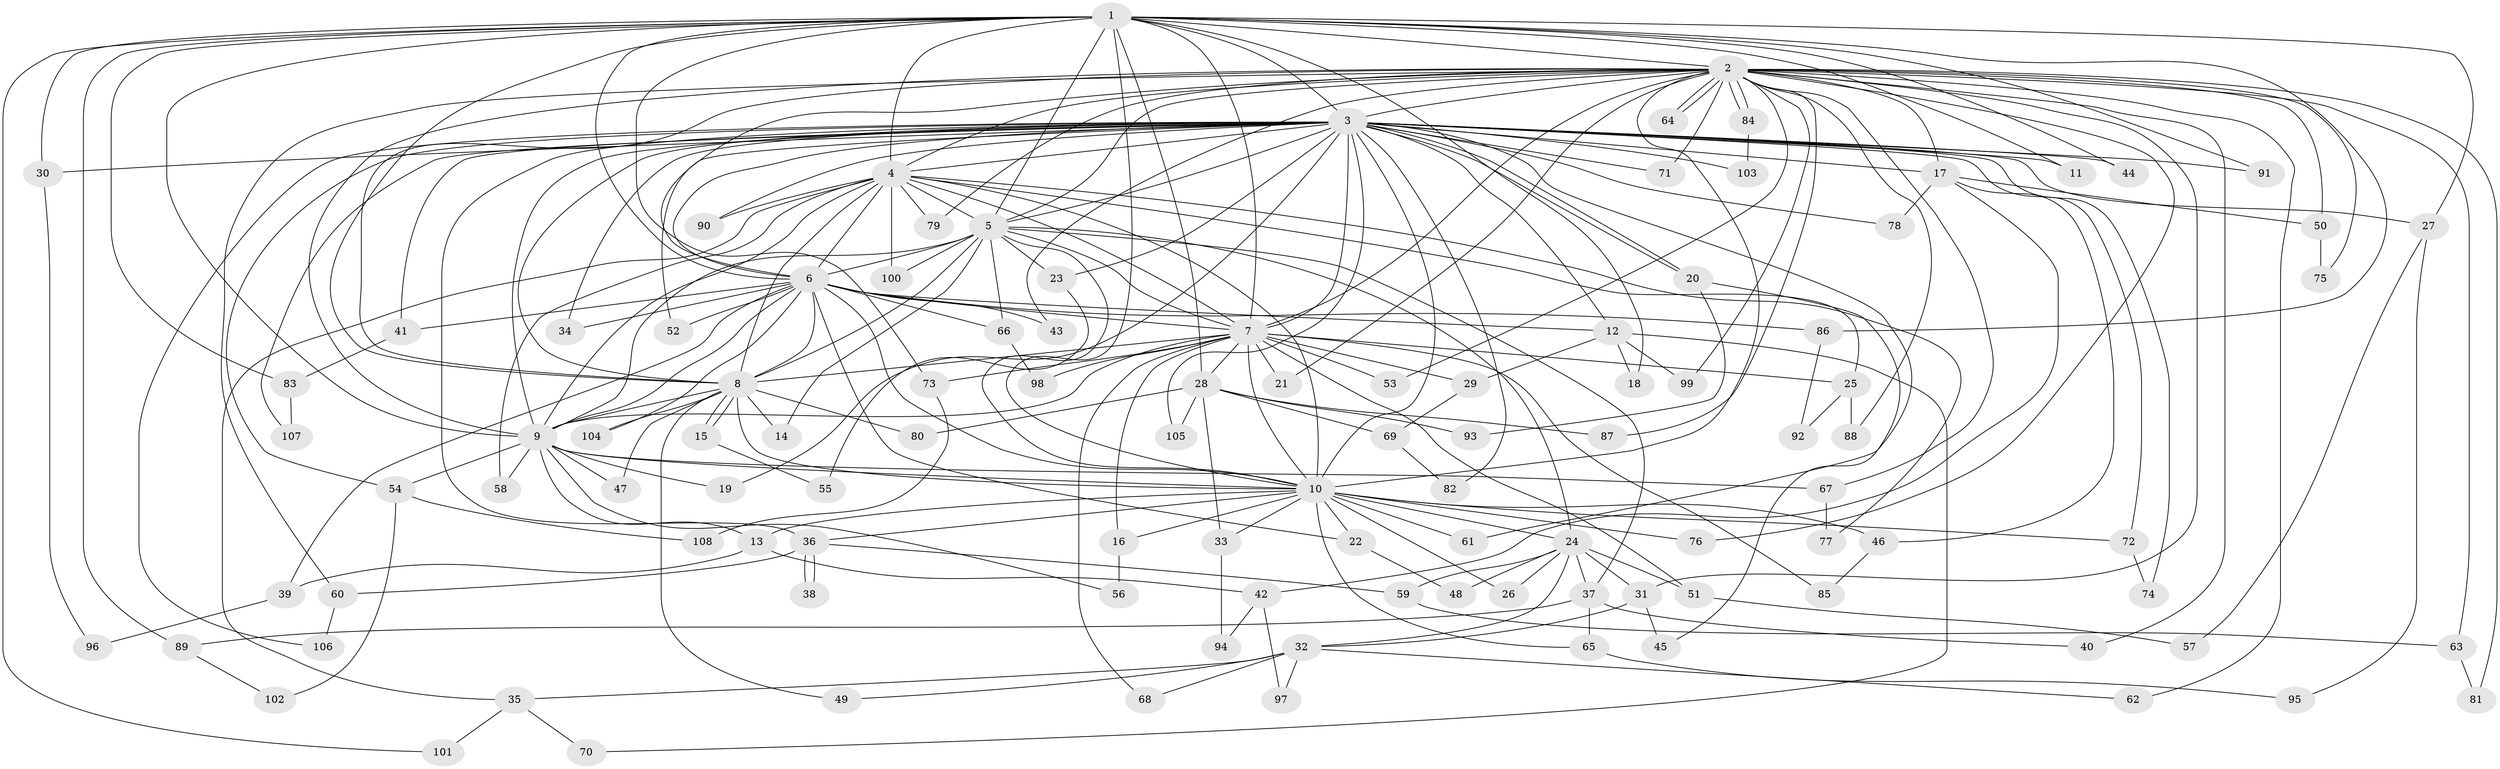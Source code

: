 // Generated by graph-tools (version 1.1) at 2025/44/03/09/25 04:44:23]
// undirected, 108 vertices, 241 edges
graph export_dot {
graph [start="1"]
  node [color=gray90,style=filled];
  1;
  2;
  3;
  4;
  5;
  6;
  7;
  8;
  9;
  10;
  11;
  12;
  13;
  14;
  15;
  16;
  17;
  18;
  19;
  20;
  21;
  22;
  23;
  24;
  25;
  26;
  27;
  28;
  29;
  30;
  31;
  32;
  33;
  34;
  35;
  36;
  37;
  38;
  39;
  40;
  41;
  42;
  43;
  44;
  45;
  46;
  47;
  48;
  49;
  50;
  51;
  52;
  53;
  54;
  55;
  56;
  57;
  58;
  59;
  60;
  61;
  62;
  63;
  64;
  65;
  66;
  67;
  68;
  69;
  70;
  71;
  72;
  73;
  74;
  75;
  76;
  77;
  78;
  79;
  80;
  81;
  82;
  83;
  84;
  85;
  86;
  87;
  88;
  89;
  90;
  91;
  92;
  93;
  94;
  95;
  96;
  97;
  98;
  99;
  100;
  101;
  102;
  103;
  104;
  105;
  106;
  107;
  108;
  1 -- 2;
  1 -- 3;
  1 -- 4;
  1 -- 5;
  1 -- 6;
  1 -- 7;
  1 -- 8;
  1 -- 9;
  1 -- 10;
  1 -- 11;
  1 -- 18;
  1 -- 27;
  1 -- 28;
  1 -- 30;
  1 -- 44;
  1 -- 73;
  1 -- 83;
  1 -- 86;
  1 -- 89;
  1 -- 91;
  1 -- 101;
  2 -- 3;
  2 -- 4;
  2 -- 5;
  2 -- 6;
  2 -- 7;
  2 -- 8;
  2 -- 9;
  2 -- 10;
  2 -- 17;
  2 -- 21;
  2 -- 31;
  2 -- 40;
  2 -- 43;
  2 -- 50;
  2 -- 53;
  2 -- 60;
  2 -- 62;
  2 -- 63;
  2 -- 64;
  2 -- 64;
  2 -- 67;
  2 -- 71;
  2 -- 75;
  2 -- 76;
  2 -- 79;
  2 -- 81;
  2 -- 84;
  2 -- 84;
  2 -- 87;
  2 -- 88;
  2 -- 99;
  3 -- 4;
  3 -- 5;
  3 -- 6;
  3 -- 7;
  3 -- 8;
  3 -- 9;
  3 -- 10;
  3 -- 11;
  3 -- 12;
  3 -- 17;
  3 -- 19;
  3 -- 20;
  3 -- 20;
  3 -- 23;
  3 -- 27;
  3 -- 30;
  3 -- 34;
  3 -- 36;
  3 -- 41;
  3 -- 44;
  3 -- 52;
  3 -- 54;
  3 -- 61;
  3 -- 71;
  3 -- 72;
  3 -- 74;
  3 -- 78;
  3 -- 82;
  3 -- 90;
  3 -- 91;
  3 -- 103;
  3 -- 105;
  3 -- 106;
  3 -- 107;
  4 -- 5;
  4 -- 6;
  4 -- 7;
  4 -- 8;
  4 -- 9;
  4 -- 10;
  4 -- 25;
  4 -- 35;
  4 -- 58;
  4 -- 77;
  4 -- 79;
  4 -- 90;
  4 -- 100;
  5 -- 6;
  5 -- 7;
  5 -- 8;
  5 -- 9;
  5 -- 10;
  5 -- 14;
  5 -- 23;
  5 -- 24;
  5 -- 37;
  5 -- 66;
  5 -- 100;
  6 -- 7;
  6 -- 8;
  6 -- 9;
  6 -- 10;
  6 -- 12;
  6 -- 22;
  6 -- 34;
  6 -- 39;
  6 -- 41;
  6 -- 43;
  6 -- 52;
  6 -- 66;
  6 -- 86;
  6 -- 104;
  7 -- 8;
  7 -- 9;
  7 -- 10;
  7 -- 16;
  7 -- 21;
  7 -- 25;
  7 -- 28;
  7 -- 29;
  7 -- 51;
  7 -- 53;
  7 -- 68;
  7 -- 73;
  7 -- 85;
  7 -- 98;
  8 -- 9;
  8 -- 10;
  8 -- 14;
  8 -- 15;
  8 -- 15;
  8 -- 47;
  8 -- 49;
  8 -- 80;
  8 -- 104;
  9 -- 10;
  9 -- 13;
  9 -- 19;
  9 -- 47;
  9 -- 54;
  9 -- 56;
  9 -- 58;
  9 -- 67;
  10 -- 13;
  10 -- 16;
  10 -- 22;
  10 -- 24;
  10 -- 26;
  10 -- 33;
  10 -- 36;
  10 -- 46;
  10 -- 61;
  10 -- 65;
  10 -- 72;
  10 -- 76;
  12 -- 18;
  12 -- 29;
  12 -- 70;
  12 -- 99;
  13 -- 39;
  13 -- 42;
  15 -- 55;
  16 -- 56;
  17 -- 42;
  17 -- 46;
  17 -- 50;
  17 -- 78;
  20 -- 45;
  20 -- 93;
  22 -- 48;
  23 -- 55;
  24 -- 26;
  24 -- 31;
  24 -- 32;
  24 -- 37;
  24 -- 48;
  24 -- 51;
  24 -- 59;
  25 -- 88;
  25 -- 92;
  27 -- 57;
  27 -- 95;
  28 -- 33;
  28 -- 69;
  28 -- 80;
  28 -- 87;
  28 -- 93;
  28 -- 105;
  29 -- 69;
  30 -- 96;
  31 -- 32;
  31 -- 45;
  32 -- 35;
  32 -- 49;
  32 -- 62;
  32 -- 68;
  32 -- 97;
  33 -- 94;
  35 -- 70;
  35 -- 101;
  36 -- 38;
  36 -- 38;
  36 -- 59;
  36 -- 60;
  37 -- 40;
  37 -- 65;
  37 -- 89;
  39 -- 96;
  41 -- 83;
  42 -- 94;
  42 -- 97;
  46 -- 85;
  50 -- 75;
  51 -- 57;
  54 -- 102;
  54 -- 108;
  59 -- 63;
  60 -- 106;
  63 -- 81;
  65 -- 95;
  66 -- 98;
  67 -- 77;
  69 -- 82;
  72 -- 74;
  73 -- 108;
  83 -- 107;
  84 -- 103;
  86 -- 92;
  89 -- 102;
}
